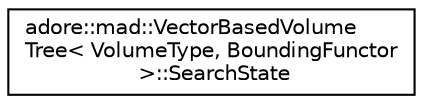 digraph "Graphical Class Hierarchy"
{
 // LATEX_PDF_SIZE
  edge [fontname="Helvetica",fontsize="10",labelfontname="Helvetica",labelfontsize="10"];
  node [fontname="Helvetica",fontsize="10",shape=record];
  rankdir="LR";
  Node0 [label="adore::mad::VectorBasedVolume\lTree\< VolumeType, BoundingFunctor\l \>::SearchState",height=0.2,width=0.4,color="black", fillcolor="white", style="filled",URL="$structadore_1_1mad_1_1VectorBasedVolumeTree_1_1SearchState.html",tooltip=" "];
}
